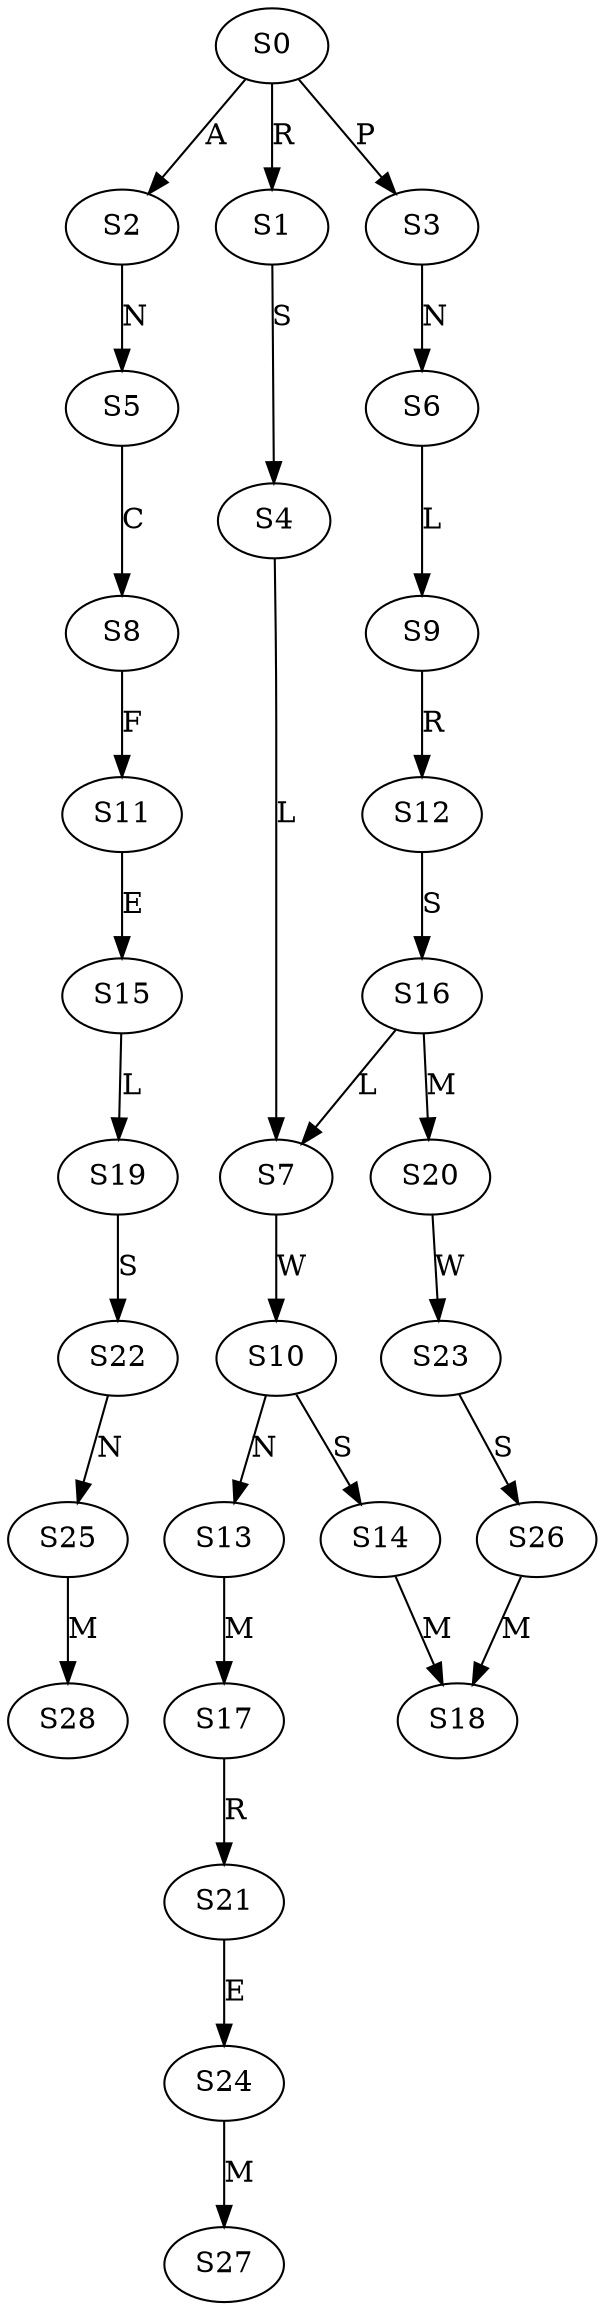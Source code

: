 strict digraph  {
	S0 -> S1 [ label = R ];
	S0 -> S2 [ label = A ];
	S0 -> S3 [ label = P ];
	S1 -> S4 [ label = S ];
	S2 -> S5 [ label = N ];
	S3 -> S6 [ label = N ];
	S4 -> S7 [ label = L ];
	S5 -> S8 [ label = C ];
	S6 -> S9 [ label = L ];
	S7 -> S10 [ label = W ];
	S8 -> S11 [ label = F ];
	S9 -> S12 [ label = R ];
	S10 -> S13 [ label = N ];
	S10 -> S14 [ label = S ];
	S11 -> S15 [ label = E ];
	S12 -> S16 [ label = S ];
	S13 -> S17 [ label = M ];
	S14 -> S18 [ label = M ];
	S15 -> S19 [ label = L ];
	S16 -> S20 [ label = M ];
	S16 -> S7 [ label = L ];
	S17 -> S21 [ label = R ];
	S19 -> S22 [ label = S ];
	S20 -> S23 [ label = W ];
	S21 -> S24 [ label = E ];
	S22 -> S25 [ label = N ];
	S23 -> S26 [ label = S ];
	S24 -> S27 [ label = M ];
	S25 -> S28 [ label = M ];
	S26 -> S18 [ label = M ];
}
